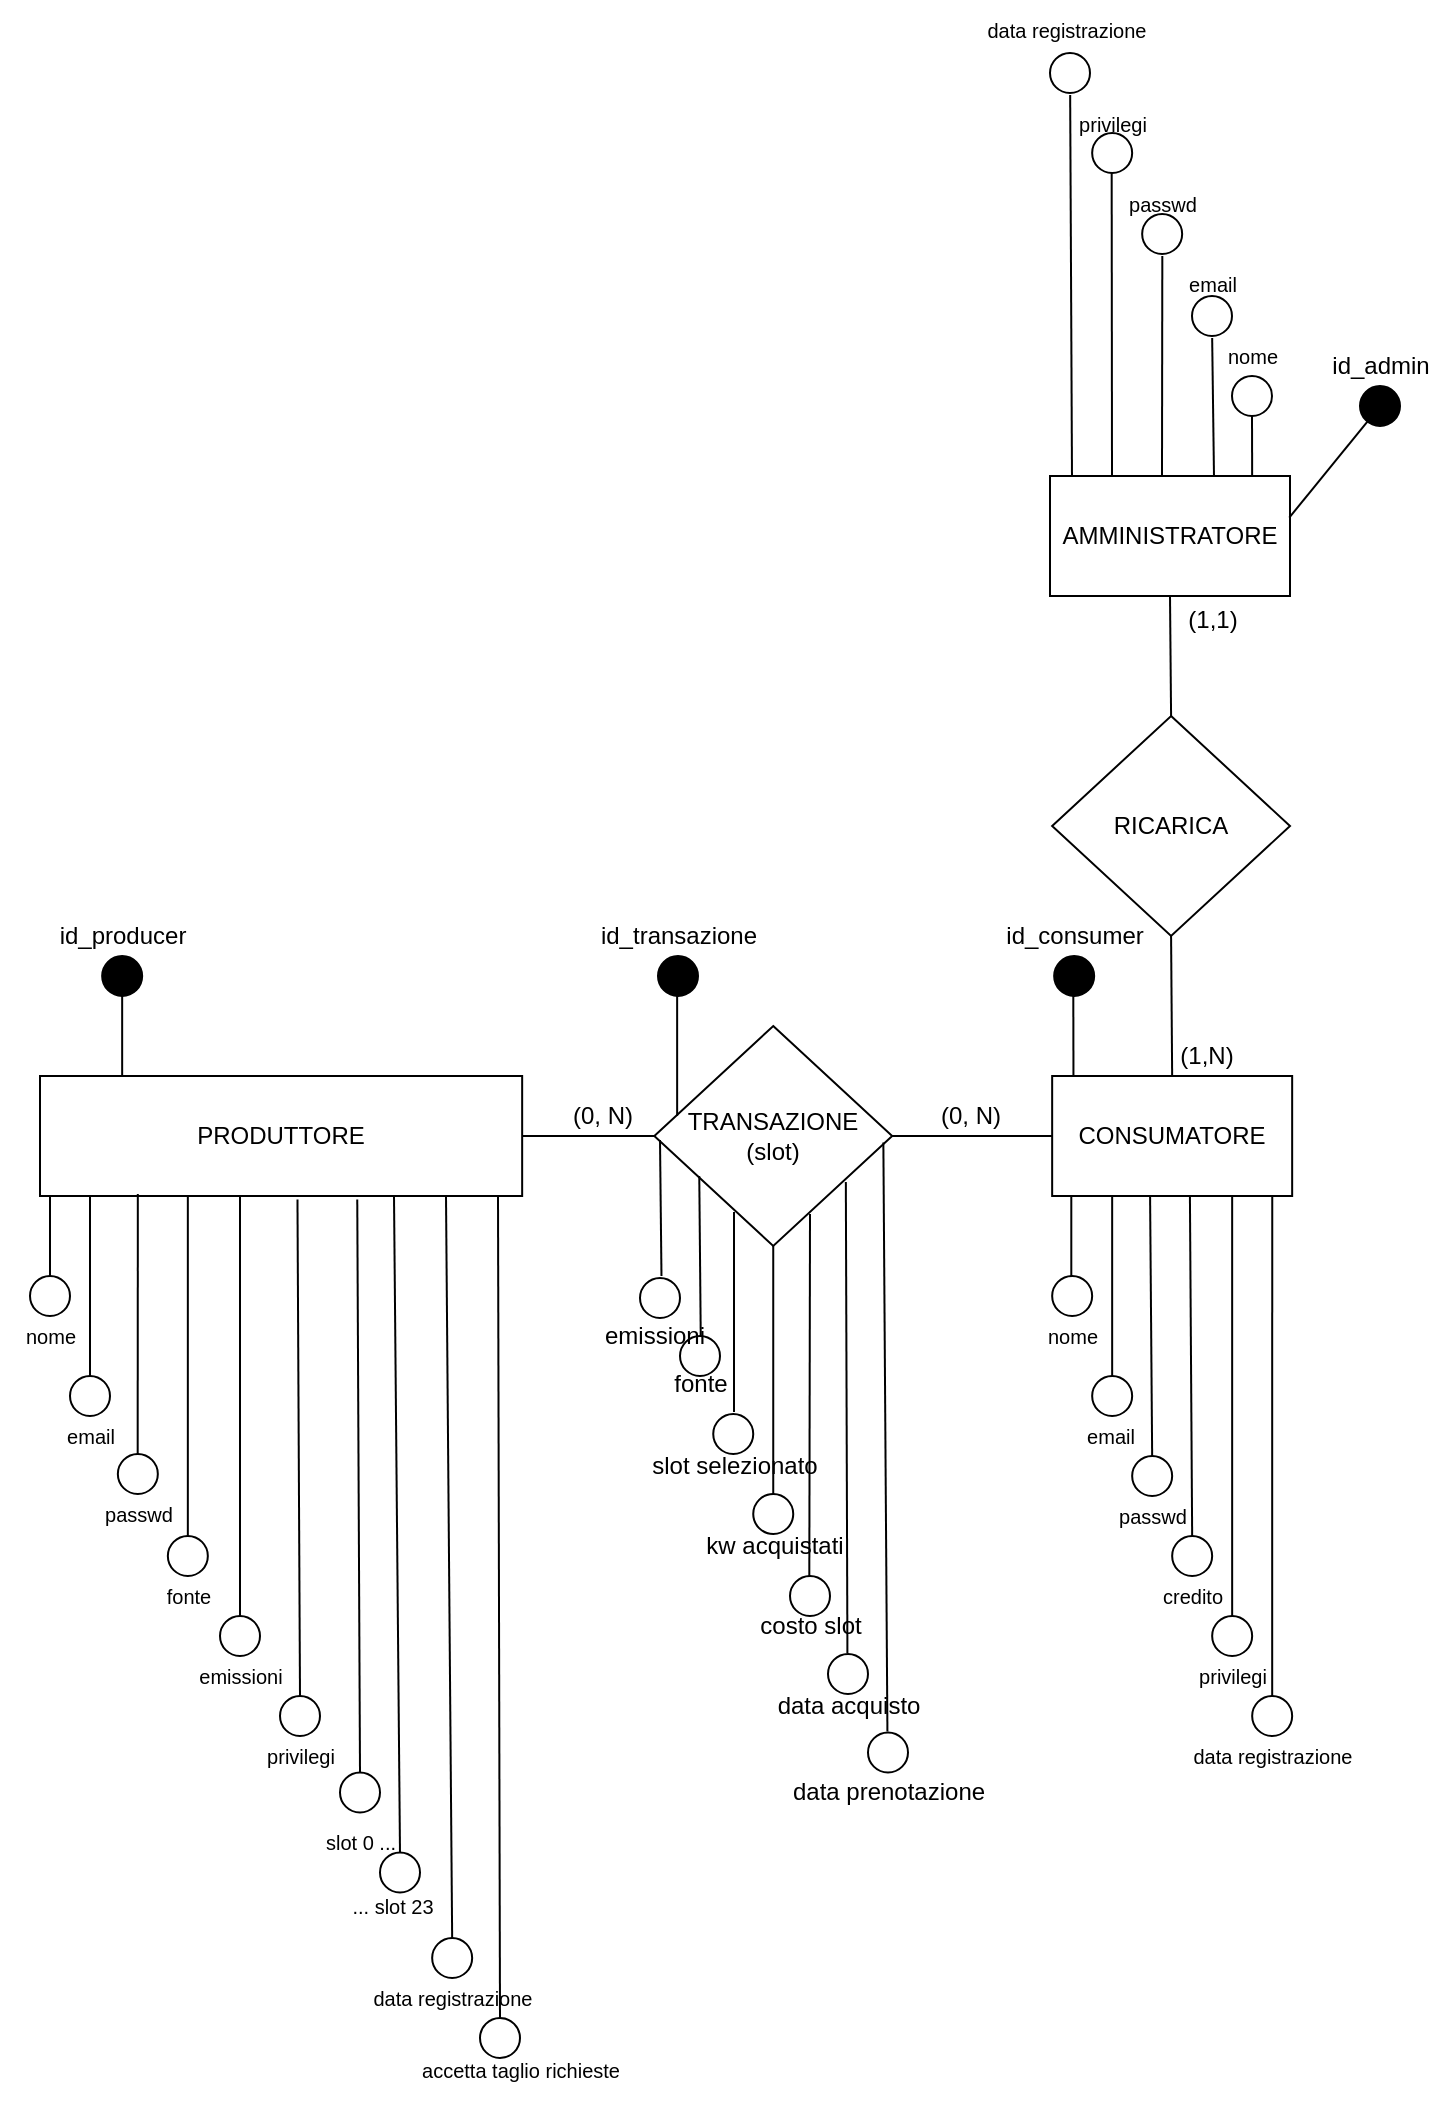 <mxfile version="20.1.4" type="github">
  <diagram id="jyBaoETjNeYA_fE1jp_v" name="Page-1">
    <mxGraphModel dx="1662" dy="804" grid="1" gridSize="10" guides="1" tooltips="1" connect="1" arrows="1" fold="1" page="1" pageScale="1" pageWidth="827" pageHeight="1169" math="0" shadow="0">
      <root>
        <mxCell id="0" />
        <mxCell id="1" parent="0" />
        <mxCell id="OKHsa1LpaF0xVp7NXOUL-1" value="PRODUTTORE" style="rounded=0;whiteSpace=wrap;html=1;" parent="1" vertex="1">
          <mxGeometry x="100" y="568" width="241.08" height="60" as="geometry" />
        </mxCell>
        <mxCell id="OKHsa1LpaF0xVp7NXOUL-2" value="" style="endArrow=none;html=1;rounded=0;exitX=1;exitY=0.5;exitDx=0;exitDy=0;entryX=0;entryY=0.5;entryDx=0;entryDy=0;" parent="1" source="OKHsa1LpaF0xVp7NXOUL-1" target="OKHsa1LpaF0xVp7NXOUL-3" edge="1">
          <mxGeometry width="50" height="50" relative="1" as="geometry">
            <mxPoint x="381.08" y="598" as="sourcePoint" />
            <mxPoint x="421.08" y="598" as="targetPoint" />
          </mxGeometry>
        </mxCell>
        <mxCell id="OKHsa1LpaF0xVp7NXOUL-3" value="&lt;font style=&quot;font-size: 12px;&quot;&gt;TRANSAZIONE&lt;br&gt;(slot)&lt;br&gt;&lt;/font&gt;" style="rhombus;whiteSpace=wrap;html=1;fontSize=10;" parent="1" vertex="1">
          <mxGeometry x="407.16" y="543" width="118.92" height="110" as="geometry" />
        </mxCell>
        <mxCell id="OKHsa1LpaF0xVp7NXOUL-4" value="CONSUMATORE" style="rounded=0;whiteSpace=wrap;html=1;" parent="1" vertex="1">
          <mxGeometry x="606.08" y="568" width="120" height="60" as="geometry" />
        </mxCell>
        <mxCell id="OKHsa1LpaF0xVp7NXOUL-5" value="" style="endArrow=none;html=1;rounded=0;exitX=1;exitY=0.5;exitDx=0;exitDy=0;entryX=0;entryY=0.5;entryDx=0;entryDy=0;" parent="1" target="OKHsa1LpaF0xVp7NXOUL-4" edge="1">
          <mxGeometry width="50" height="50" relative="1" as="geometry">
            <mxPoint x="526.08" y="598" as="sourcePoint" />
            <mxPoint x="620.08" y="597.66" as="targetPoint" />
          </mxGeometry>
        </mxCell>
        <mxCell id="OKHsa1LpaF0xVp7NXOUL-19" value="" style="ellipse;whiteSpace=wrap;html=1;fillColor=#000000;" parent="1" vertex="1">
          <mxGeometry x="131.08" y="508" width="20" height="20" as="geometry" />
        </mxCell>
        <mxCell id="OKHsa1LpaF0xVp7NXOUL-21" value="" style="ellipse;whiteSpace=wrap;html=1;fillColor=#000000;" parent="1" vertex="1">
          <mxGeometry x="607.08" y="508" width="20" height="20" as="geometry" />
        </mxCell>
        <mxCell id="OKHsa1LpaF0xVp7NXOUL-26" value="id_producer" style="text;html=1;align=center;verticalAlign=middle;resizable=0;points=[];autosize=1;strokeColor=none;fillColor=none;" parent="1" vertex="1">
          <mxGeometry x="96.08" y="483" width="90" height="30" as="geometry" />
        </mxCell>
        <mxCell id="OKHsa1LpaF0xVp7NXOUL-27" value="id_consumer" style="text;html=1;align=center;verticalAlign=middle;resizable=0;points=[];autosize=1;strokeColor=none;fillColor=none;" parent="1" vertex="1">
          <mxGeometry x="572.08" y="483" width="90" height="30" as="geometry" />
        </mxCell>
        <mxCell id="OKHsa1LpaF0xVp7NXOUL-30" value="(0, N)" style="text;html=1;align=center;verticalAlign=middle;resizable=0;points=[];autosize=1;strokeColor=none;fillColor=none;" parent="1" vertex="1">
          <mxGeometry x="356.08" y="578" width="50" height="20" as="geometry" />
        </mxCell>
        <mxCell id="OKHsa1LpaF0xVp7NXOUL-31" value="(0, N)" style="text;html=1;align=center;verticalAlign=middle;resizable=0;points=[];autosize=1;strokeColor=none;fillColor=none;" parent="1" vertex="1">
          <mxGeometry x="540.08" y="578" width="50" height="20" as="geometry" />
        </mxCell>
        <mxCell id="OKHsa1LpaF0xVp7NXOUL-33" value="" style="endArrow=none;html=1;rounded=0;entryX=0.25;entryY=1;entryDx=0;entryDy=0;" parent="1" edge="1">
          <mxGeometry width="50" height="50" relative="1" as="geometry">
            <mxPoint x="105.0" y="668" as="sourcePoint" />
            <mxPoint x="105.0" y="628.0" as="targetPoint" />
          </mxGeometry>
        </mxCell>
        <mxCell id="OKHsa1LpaF0xVp7NXOUL-35" value="" style="ellipse;whiteSpace=wrap;html=1;fillColor=#FFFFFF;" parent="1" vertex="1">
          <mxGeometry x="95.0" y="668" width="20" height="20" as="geometry" />
        </mxCell>
        <mxCell id="OKHsa1LpaF0xVp7NXOUL-50" value="" style="endArrow=none;html=1;rounded=0;entryX=0.25;entryY=1;entryDx=0;entryDy=0;" parent="1" edge="1">
          <mxGeometry width="50" height="50" relative="1" as="geometry">
            <mxPoint x="125.0" y="718" as="sourcePoint" />
            <mxPoint x="125.0" y="628" as="targetPoint" />
          </mxGeometry>
        </mxCell>
        <mxCell id="OKHsa1LpaF0xVp7NXOUL-51" value="" style="ellipse;whiteSpace=wrap;html=1;fillColor=#FFFFFF;" parent="1" vertex="1">
          <mxGeometry x="115.0" y="718" width="20" height="20" as="geometry" />
        </mxCell>
        <mxCell id="OKHsa1LpaF0xVp7NXOUL-53" value="" style="endArrow=none;html=1;rounded=0;entryX=0.25;entryY=1;entryDx=0;entryDy=0;" parent="1" edge="1">
          <mxGeometry width="50" height="50" relative="1" as="geometry">
            <mxPoint x="148.84" y="757" as="sourcePoint" />
            <mxPoint x="148.92" y="627" as="targetPoint" />
          </mxGeometry>
        </mxCell>
        <mxCell id="OKHsa1LpaF0xVp7NXOUL-54" value="" style="ellipse;whiteSpace=wrap;html=1;fillColor=#FFFFFF;" parent="1" vertex="1">
          <mxGeometry x="138.92" y="757" width="20" height="20" as="geometry" />
        </mxCell>
        <mxCell id="OKHsa1LpaF0xVp7NXOUL-56" value="" style="endArrow=none;html=1;rounded=0;exitX=0.5;exitY=0;exitDx=0;exitDy=0;" parent="1" source="OKHsa1LpaF0xVp7NXOUL-57" edge="1">
          <mxGeometry width="50" height="50" relative="1" as="geometry">
            <mxPoint x="173.92" y="768" as="sourcePoint" />
            <mxPoint x="173.92" y="628" as="targetPoint" />
          </mxGeometry>
        </mxCell>
        <mxCell id="OKHsa1LpaF0xVp7NXOUL-57" value="" style="ellipse;whiteSpace=wrap;html=1;fillColor=#FFFFFF;" parent="1" vertex="1">
          <mxGeometry x="163.92" y="798" width="20" height="20" as="geometry" />
        </mxCell>
        <mxCell id="OKHsa1LpaF0xVp7NXOUL-61" value="" style="ellipse;whiteSpace=wrap;html=1;fillColor=#FFFFFF;" parent="1" vertex="1">
          <mxGeometry x="606.08" y="668" width="20" height="20" as="geometry" />
        </mxCell>
        <mxCell id="OKHsa1LpaF0xVp7NXOUL-66" value="" style="endArrow=none;html=1;rounded=0;entryX=0.5;entryY=1;entryDx=0;entryDy=0;" parent="1" edge="1">
          <mxGeometry width="50" height="50" relative="1" as="geometry">
            <mxPoint x="636.08" y="718" as="sourcePoint" />
            <mxPoint x="636.08" y="628" as="targetPoint" />
          </mxGeometry>
        </mxCell>
        <mxCell id="OKHsa1LpaF0xVp7NXOUL-67" value="" style="ellipse;whiteSpace=wrap;html=1;fillColor=#FFFFFF;" parent="1" vertex="1">
          <mxGeometry x="626.08" y="718" width="20" height="20" as="geometry" />
        </mxCell>
        <mxCell id="OKHsa1LpaF0xVp7NXOUL-85" value="" style="endArrow=none;html=1;rounded=0;" parent="1" edge="1">
          <mxGeometry width="50" height="50" relative="1" as="geometry">
            <mxPoint x="141.08" y="568" as="sourcePoint" />
            <mxPoint x="141.08" y="528" as="targetPoint" />
          </mxGeometry>
        </mxCell>
        <mxCell id="OKHsa1LpaF0xVp7NXOUL-88" value="" style="endArrow=none;html=1;rounded=0;exitX=0.504;exitY=0.067;exitDx=0;exitDy=0;exitPerimeter=0;" parent="1" edge="1">
          <mxGeometry width="50" height="50" relative="1" as="geometry">
            <mxPoint x="616.73" y="568" as="sourcePoint" />
            <mxPoint x="616.65" y="526.66" as="targetPoint" />
          </mxGeometry>
        </mxCell>
        <mxCell id="OKHsa1LpaF0xVp7NXOUL-90" value="" style="endArrow=none;html=1;rounded=0;entryX=0.25;entryY=1;entryDx=0;entryDy=0;" parent="1" edge="1">
          <mxGeometry width="50" height="50" relative="1" as="geometry">
            <mxPoint x="615.65" y="668" as="sourcePoint" />
            <mxPoint x="615.65" y="628.0" as="targetPoint" />
          </mxGeometry>
        </mxCell>
        <mxCell id="EQVx6-rRNX1-RmnsuRt2-83" value="" style="endArrow=none;html=1;rounded=0;entryX=0.408;entryY=1;entryDx=0;entryDy=0;entryPerimeter=0;" parent="1" target="OKHsa1LpaF0xVp7NXOUL-4" edge="1">
          <mxGeometry width="50" height="50" relative="1" as="geometry">
            <mxPoint x="656.08" y="758" as="sourcePoint" />
            <mxPoint x="656.08" y="668" as="targetPoint" />
          </mxGeometry>
        </mxCell>
        <mxCell id="EQVx6-rRNX1-RmnsuRt2-84" value="" style="ellipse;whiteSpace=wrap;html=1;fillColor=#FFFFFF;" parent="1" vertex="1">
          <mxGeometry x="646.08" y="758" width="20" height="20" as="geometry" />
        </mxCell>
        <mxCell id="EQVx6-rRNX1-RmnsuRt2-85" value="" style="endArrow=none;html=1;rounded=0;entryX=0.574;entryY=1;entryDx=0;entryDy=0;entryPerimeter=0;" parent="1" target="OKHsa1LpaF0xVp7NXOUL-4" edge="1">
          <mxGeometry width="50" height="50" relative="1" as="geometry">
            <mxPoint x="676.08" y="798" as="sourcePoint" />
            <mxPoint x="676.08" y="708" as="targetPoint" />
          </mxGeometry>
        </mxCell>
        <mxCell id="EQVx6-rRNX1-RmnsuRt2-86" value="" style="ellipse;whiteSpace=wrap;html=1;fillColor=#FFFFFF;" parent="1" vertex="1">
          <mxGeometry x="666.08" y="798" width="20" height="20" as="geometry" />
        </mxCell>
        <mxCell id="EQVx6-rRNX1-RmnsuRt2-87" value="" style="endArrow=none;html=1;rounded=0;entryX=0.75;entryY=1;entryDx=0;entryDy=0;" parent="1" target="OKHsa1LpaF0xVp7NXOUL-4" edge="1">
          <mxGeometry width="50" height="50" relative="1" as="geometry">
            <mxPoint x="696.08" y="838" as="sourcePoint" />
            <mxPoint x="696.08" y="748" as="targetPoint" />
          </mxGeometry>
        </mxCell>
        <mxCell id="EQVx6-rRNX1-RmnsuRt2-88" value="" style="ellipse;whiteSpace=wrap;html=1;fillColor=#FFFFFF;" parent="1" vertex="1">
          <mxGeometry x="686.08" y="838" width="20" height="20" as="geometry" />
        </mxCell>
        <mxCell id="EQVx6-rRNX1-RmnsuRt2-91" value="" style="endArrow=none;html=1;rounded=0;entryX=0.917;entryY=1;entryDx=0;entryDy=0;entryPerimeter=0;exitX=0;exitY=0.5;exitDx=0;exitDy=0;" parent="1" source="EQVx6-rRNX1-RmnsuRt2-92" target="OKHsa1LpaF0xVp7NXOUL-4" edge="1">
          <mxGeometry width="50" height="50" relative="1" as="geometry">
            <mxPoint x="716.08" y="858" as="sourcePoint" />
            <mxPoint x="716.08" y="768" as="targetPoint" />
          </mxGeometry>
        </mxCell>
        <mxCell id="EQVx6-rRNX1-RmnsuRt2-92" value="" style="ellipse;whiteSpace=wrap;html=1;fillColor=#FFFFFF;direction=south;" parent="1" vertex="1">
          <mxGeometry x="706.08" y="878" width="20" height="20" as="geometry" />
        </mxCell>
        <mxCell id="EQVx6-rRNX1-RmnsuRt2-93" value="nome" style="text;html=1;align=center;verticalAlign=middle;resizable=0;points=[];autosize=1;strokeColor=none;fillColor=none;fontSize=10;" parent="1" vertex="1">
          <mxGeometry x="591.08" y="683" width="50" height="30" as="geometry" />
        </mxCell>
        <mxCell id="EQVx6-rRNX1-RmnsuRt2-94" value="email" style="text;html=1;align=center;verticalAlign=middle;resizable=0;points=[];autosize=1;strokeColor=none;fillColor=none;fontSize=10;" parent="1" vertex="1">
          <mxGeometry x="610" y="733" width="50" height="30" as="geometry" />
        </mxCell>
        <mxCell id="EQVx6-rRNX1-RmnsuRt2-95" value="passwd" style="text;html=1;align=center;verticalAlign=middle;resizable=0;points=[];autosize=1;strokeColor=none;fillColor=none;fontSize=10;" parent="1" vertex="1">
          <mxGeometry x="626.08" y="773" width="60" height="30" as="geometry" />
        </mxCell>
        <mxCell id="EQVx6-rRNX1-RmnsuRt2-96" value="credito" style="text;html=1;align=center;verticalAlign=middle;resizable=0;points=[];autosize=1;strokeColor=none;fillColor=none;fontSize=10;" parent="1" vertex="1">
          <mxGeometry x="651.08" y="813" width="50" height="30" as="geometry" />
        </mxCell>
        <mxCell id="EQVx6-rRNX1-RmnsuRt2-97" value="privilegi" style="text;html=1;align=center;verticalAlign=middle;resizable=0;points=[];autosize=1;strokeColor=none;fillColor=none;fontSize=10;" parent="1" vertex="1">
          <mxGeometry x="666.08" y="853" width="60" height="30" as="geometry" />
        </mxCell>
        <mxCell id="EQVx6-rRNX1-RmnsuRt2-98" value="data registrazione" style="text;html=1;align=center;verticalAlign=middle;resizable=0;points=[];autosize=1;strokeColor=none;fillColor=none;fontSize=10;" parent="1" vertex="1">
          <mxGeometry x="666.08" y="893" width="100" height="30" as="geometry" />
        </mxCell>
        <mxCell id="EQVx6-rRNX1-RmnsuRt2-101" value="" style="endArrow=none;html=1;rounded=0;exitX=0.5;exitY=0;exitDx=0;exitDy=0;entryX=0.5;entryY=1;entryDx=0;entryDy=0;" parent="1" source="EQVx6-rRNX1-RmnsuRt2-102" edge="1">
          <mxGeometry width="50" height="50" relative="1" as="geometry">
            <mxPoint x="200" y="808" as="sourcePoint" />
            <mxPoint x="200.0" y="628" as="targetPoint" />
          </mxGeometry>
        </mxCell>
        <mxCell id="EQVx6-rRNX1-RmnsuRt2-102" value="" style="ellipse;whiteSpace=wrap;html=1;fillColor=#FFFFFF;" parent="1" vertex="1">
          <mxGeometry x="190" y="838" width="20" height="20" as="geometry" />
        </mxCell>
        <mxCell id="EQVx6-rRNX1-RmnsuRt2-107" value="" style="endArrow=none;html=1;rounded=0;exitX=0.5;exitY=0;exitDx=0;exitDy=0;entryX=0.534;entryY=1.029;entryDx=0;entryDy=0;entryPerimeter=0;" parent="1" source="EQVx6-rRNX1-RmnsuRt2-108" target="OKHsa1LpaF0xVp7NXOUL-1" edge="1">
          <mxGeometry width="50" height="50" relative="1" as="geometry">
            <mxPoint x="230" y="848" as="sourcePoint" />
            <mxPoint x="230" y="638" as="targetPoint" />
          </mxGeometry>
        </mxCell>
        <mxCell id="EQVx6-rRNX1-RmnsuRt2-108" value="" style="ellipse;whiteSpace=wrap;html=1;fillColor=#FFFFFF;" parent="1" vertex="1">
          <mxGeometry x="220" y="878" width="20" height="20" as="geometry" />
        </mxCell>
        <mxCell id="EQVx6-rRNX1-RmnsuRt2-109" value="" style="endArrow=none;html=1;rounded=0;exitX=0.5;exitY=0;exitDx=0;exitDy=0;" parent="1" source="EQVx6-rRNX1-RmnsuRt2-110" edge="1">
          <mxGeometry width="50" height="50" relative="1" as="geometry">
            <mxPoint x="306.08" y="969" as="sourcePoint" />
            <mxPoint x="303" y="628" as="targetPoint" />
          </mxGeometry>
        </mxCell>
        <mxCell id="EQVx6-rRNX1-RmnsuRt2-110" value="" style="ellipse;whiteSpace=wrap;html=1;fillColor=#FFFFFF;" parent="1" vertex="1">
          <mxGeometry x="296.08" y="999" width="20" height="20" as="geometry" />
        </mxCell>
        <mxCell id="EQVx6-rRNX1-RmnsuRt2-111" value="" style="endArrow=none;html=1;rounded=0;exitX=0.5;exitY=0;exitDx=0;exitDy=0;" parent="1" source="EQVx6-rRNX1-RmnsuRt2-112" edge="1">
          <mxGeometry width="50" height="50" relative="1" as="geometry">
            <mxPoint x="330" y="1009" as="sourcePoint" />
            <mxPoint x="329" y="628" as="targetPoint" />
          </mxGeometry>
        </mxCell>
        <mxCell id="EQVx6-rRNX1-RmnsuRt2-112" value="" style="ellipse;whiteSpace=wrap;html=1;fillColor=#FFFFFF;" parent="1" vertex="1">
          <mxGeometry x="320" y="1039" width="20" height="20" as="geometry" />
        </mxCell>
        <mxCell id="EQVx6-rRNX1-RmnsuRt2-114" value="nome" style="text;html=1;align=center;verticalAlign=middle;resizable=0;points=[];autosize=1;strokeColor=none;fillColor=none;fontSize=10;" parent="1" vertex="1">
          <mxGeometry x="80" y="683" width="50" height="30" as="geometry" />
        </mxCell>
        <mxCell id="EQVx6-rRNX1-RmnsuRt2-115" value="email" style="text;html=1;align=center;verticalAlign=middle;resizable=0;points=[];autosize=1;strokeColor=none;fillColor=none;fontSize=10;" parent="1" vertex="1">
          <mxGeometry x="100.0" y="733" width="50" height="30" as="geometry" />
        </mxCell>
        <mxCell id="EQVx6-rRNX1-RmnsuRt2-116" value="passwd" style="text;html=1;align=center;verticalAlign=middle;resizable=0;points=[];autosize=1;strokeColor=none;fillColor=none;fontSize=10;" parent="1" vertex="1">
          <mxGeometry x="118.92" y="772" width="60" height="30" as="geometry" />
        </mxCell>
        <mxCell id="EQVx6-rRNX1-RmnsuRt2-117" value="fonte" style="text;html=1;align=center;verticalAlign=middle;resizable=0;points=[];autosize=1;strokeColor=none;fillColor=none;fontSize=10;" parent="1" vertex="1">
          <mxGeometry x="148.92" y="813" width="50" height="30" as="geometry" />
        </mxCell>
        <mxCell id="EQVx6-rRNX1-RmnsuRt2-118" value="emissioni" style="text;html=1;align=center;verticalAlign=middle;resizable=0;points=[];autosize=1;strokeColor=none;fillColor=none;fontSize=10;" parent="1" vertex="1">
          <mxGeometry x="165" y="853" width="70" height="30" as="geometry" />
        </mxCell>
        <mxCell id="EQVx6-rRNX1-RmnsuRt2-119" value="privilegi" style="text;html=1;align=center;verticalAlign=middle;resizable=0;points=[];autosize=1;strokeColor=none;fillColor=none;fontSize=10;" parent="1" vertex="1">
          <mxGeometry x="200" y="893" width="60" height="30" as="geometry" />
        </mxCell>
        <mxCell id="EQVx6-rRNX1-RmnsuRt2-120" value="data registrazione" style="text;html=1;align=center;verticalAlign=middle;resizable=0;points=[];autosize=1;strokeColor=none;fillColor=none;fontSize=10;" parent="1" vertex="1">
          <mxGeometry x="256.08" y="1014" width="100" height="30" as="geometry" />
        </mxCell>
        <mxCell id="EQVx6-rRNX1-RmnsuRt2-121" value="accetta taglio richieste" style="text;html=1;align=center;verticalAlign=middle;resizable=0;points=[];autosize=1;strokeColor=none;fillColor=none;fontSize=10;" parent="1" vertex="1">
          <mxGeometry x="280" y="1050" width="120" height="30" as="geometry" />
        </mxCell>
        <mxCell id="EQVx6-rRNX1-RmnsuRt2-124" value="" style="endArrow=none;html=1;rounded=0;exitX=0.5;exitY=0;exitDx=0;exitDy=0;entryX=0.658;entryY=1.029;entryDx=0;entryDy=0;entryPerimeter=0;" parent="1" source="EQVx6-rRNX1-RmnsuRt2-125" target="OKHsa1LpaF0xVp7NXOUL-1" edge="1">
          <mxGeometry width="50" height="50" relative="1" as="geometry">
            <mxPoint x="260" y="886.26" as="sourcePoint" />
            <mxPoint x="258.737" y="668.0" as="targetPoint" />
          </mxGeometry>
        </mxCell>
        <mxCell id="EQVx6-rRNX1-RmnsuRt2-125" value="" style="ellipse;whiteSpace=wrap;html=1;fillColor=#FFFFFF;" parent="1" vertex="1">
          <mxGeometry x="250" y="916.26" width="20" height="20" as="geometry" />
        </mxCell>
        <mxCell id="EQVx6-rRNX1-RmnsuRt2-126" value="" style="endArrow=none;html=1;rounded=0;exitX=0.5;exitY=0;exitDx=0;exitDy=0;" parent="1" source="EQVx6-rRNX1-RmnsuRt2-127" edge="1">
          <mxGeometry width="50" height="50" relative="1" as="geometry">
            <mxPoint x="280" y="926.26" as="sourcePoint" />
            <mxPoint x="277" y="628" as="targetPoint" />
          </mxGeometry>
        </mxCell>
        <mxCell id="EQVx6-rRNX1-RmnsuRt2-127" value="" style="ellipse;whiteSpace=wrap;html=1;fillColor=#FFFFFF;" parent="1" vertex="1">
          <mxGeometry x="270" y="956.26" width="20" height="20" as="geometry" />
        </mxCell>
        <mxCell id="EQVx6-rRNX1-RmnsuRt2-130" value="slot 0 ..." style="text;html=1;align=center;verticalAlign=middle;resizable=0;points=[];autosize=1;strokeColor=none;fillColor=none;fontSize=10;" parent="1" vertex="1">
          <mxGeometry x="230" y="936.26" width="60" height="30" as="geometry" />
        </mxCell>
        <mxCell id="EQVx6-rRNX1-RmnsuRt2-131" value="... slot 23" style="text;html=1;align=center;verticalAlign=middle;resizable=0;points=[];autosize=1;strokeColor=none;fillColor=none;fontSize=10;" parent="1" vertex="1">
          <mxGeometry x="246" y="968" width="60" height="30" as="geometry" />
        </mxCell>
        <mxCell id="EQVx6-rRNX1-RmnsuRt2-151" value="" style="ellipse;whiteSpace=wrap;html=1;fillColor=#FFFFFF;" parent="1" vertex="1">
          <mxGeometry x="400" y="669" width="20" height="20" as="geometry" />
        </mxCell>
        <mxCell id="EQVx6-rRNX1-RmnsuRt2-154" value="" style="ellipse;whiteSpace=wrap;html=1;fillColor=#FFFFFF;" parent="1" vertex="1">
          <mxGeometry x="420" y="698" width="20" height="20" as="geometry" />
        </mxCell>
        <mxCell id="EQVx6-rRNX1-RmnsuRt2-155" value="" style="ellipse;whiteSpace=wrap;html=1;fillColor=#FFFFFF;" parent="1" vertex="1">
          <mxGeometry x="436.62" y="737" width="20" height="20" as="geometry" />
        </mxCell>
        <mxCell id="EQVx6-rRNX1-RmnsuRt2-156" value="" style="ellipse;whiteSpace=wrap;html=1;fillColor=#FFFFFF;" parent="1" vertex="1">
          <mxGeometry x="456.62" y="777" width="20" height="20" as="geometry" />
        </mxCell>
        <mxCell id="EQVx6-rRNX1-RmnsuRt2-157" value="" style="ellipse;whiteSpace=wrap;html=1;fillColor=#FFFFFF;" parent="1" vertex="1">
          <mxGeometry x="475" y="818" width="20" height="20" as="geometry" />
        </mxCell>
        <mxCell id="EQVx6-rRNX1-RmnsuRt2-158" value="" style="ellipse;whiteSpace=wrap;html=1;fillColor=#FFFFFF;" parent="1" vertex="1">
          <mxGeometry x="494" y="857" width="20" height="20" as="geometry" />
        </mxCell>
        <mxCell id="EQVx6-rRNX1-RmnsuRt2-162" value="" style="endArrow=none;html=1;rounded=0;" parent="1" edge="1">
          <mxGeometry width="50" height="50" relative="1" as="geometry">
            <mxPoint x="410.74" y="668" as="sourcePoint" />
            <mxPoint x="410" y="600" as="targetPoint" />
          </mxGeometry>
        </mxCell>
        <mxCell id="EQVx6-rRNX1-RmnsuRt2-164" value="" style="endArrow=none;html=1;rounded=0;entryX=0.189;entryY=0.682;entryDx=0;entryDy=0;entryPerimeter=0;" parent="1" target="OKHsa1LpaF0xVp7NXOUL-3" edge="1">
          <mxGeometry width="50" height="50" relative="1" as="geometry">
            <mxPoint x="430.37" y="698" as="sourcePoint" />
            <mxPoint x="429.63" y="630.0" as="targetPoint" />
          </mxGeometry>
        </mxCell>
        <mxCell id="EQVx6-rRNX1-RmnsuRt2-165" value="" style="endArrow=none;html=1;rounded=0;" parent="1" edge="1">
          <mxGeometry width="50" height="50" relative="1" as="geometry">
            <mxPoint x="446.99" y="736" as="sourcePoint" />
            <mxPoint x="447" y="636" as="targetPoint" />
          </mxGeometry>
        </mxCell>
        <mxCell id="EQVx6-rRNX1-RmnsuRt2-166" value="" style="endArrow=none;html=1;rounded=0;entryX=0.5;entryY=1;entryDx=0;entryDy=0;exitX=0.5;exitY=0;exitDx=0;exitDy=0;" parent="1" source="EQVx6-rRNX1-RmnsuRt2-156" target="OKHsa1LpaF0xVp7NXOUL-3" edge="1">
          <mxGeometry width="50" height="50" relative="1" as="geometry">
            <mxPoint x="470.0" y="748" as="sourcePoint" />
            <mxPoint x="470.0" y="708.0" as="targetPoint" />
          </mxGeometry>
        </mxCell>
        <mxCell id="EQVx6-rRNX1-RmnsuRt2-167" value="" style="endArrow=none;html=1;rounded=0;exitX=0.5;exitY=0;exitDx=0;exitDy=0;" parent="1" edge="1">
          <mxGeometry width="50" height="50" relative="1" as="geometry">
            <mxPoint x="484.66" y="818" as="sourcePoint" />
            <mxPoint x="485" y="637" as="targetPoint" />
          </mxGeometry>
        </mxCell>
        <mxCell id="EQVx6-rRNX1-RmnsuRt2-168" value="" style="endArrow=none;html=1;rounded=0;exitX=0.5;exitY=0;exitDx=0;exitDy=0;" parent="1" edge="1">
          <mxGeometry width="50" height="50" relative="1" as="geometry">
            <mxPoint x="503.71" y="856.5" as="sourcePoint" />
            <mxPoint x="502.92" y="621" as="targetPoint" />
          </mxGeometry>
        </mxCell>
        <mxCell id="EQVx6-rRNX1-RmnsuRt2-169" value="" style="ellipse;whiteSpace=wrap;html=1;fillColor=#FFFFFF;" parent="1" vertex="1">
          <mxGeometry x="514" y="896.26" width="20" height="20" as="geometry" />
        </mxCell>
        <mxCell id="EQVx6-rRNX1-RmnsuRt2-170" value="" style="endArrow=none;html=1;rounded=0;exitX=0.5;exitY=0;exitDx=0;exitDy=0;entryX=0.963;entryY=0.53;entryDx=0;entryDy=0;entryPerimeter=0;" parent="1" target="OKHsa1LpaF0xVp7NXOUL-3" edge="1">
          <mxGeometry width="50" height="50" relative="1" as="geometry">
            <mxPoint x="523.71" y="895.76" as="sourcePoint" />
            <mxPoint x="522.92" y="660.26" as="targetPoint" />
          </mxGeometry>
        </mxCell>
        <mxCell id="EQVx6-rRNX1-RmnsuRt2-171" value="emissioni" style="text;html=1;align=center;verticalAlign=middle;resizable=0;points=[];autosize=1;strokeColor=none;fillColor=none;fontSize=12;" parent="1" vertex="1">
          <mxGeometry x="372" y="683" width="70" height="30" as="geometry" />
        </mxCell>
        <mxCell id="EQVx6-rRNX1-RmnsuRt2-172" value="fonte" style="text;html=1;align=center;verticalAlign=middle;resizable=0;points=[];autosize=1;strokeColor=none;fillColor=none;fontSize=12;" parent="1" vertex="1">
          <mxGeometry x="405" y="707" width="50" height="30" as="geometry" />
        </mxCell>
        <mxCell id="EQVx6-rRNX1-RmnsuRt2-174" value="slot selezionato" style="text;html=1;align=center;verticalAlign=middle;resizable=0;points=[];autosize=1;strokeColor=none;fillColor=none;fontSize=12;" parent="1" vertex="1">
          <mxGeometry x="391.62" y="748" width="110" height="30" as="geometry" />
        </mxCell>
        <mxCell id="EQVx6-rRNX1-RmnsuRt2-175" value="kw acquistati" style="text;html=1;align=center;verticalAlign=middle;resizable=0;points=[];autosize=1;strokeColor=none;fillColor=none;fontSize=12;" parent="1" vertex="1">
          <mxGeometry x="421.62" y="788" width="90" height="30" as="geometry" />
        </mxCell>
        <mxCell id="EQVx6-rRNX1-RmnsuRt2-176" value="costo slot" style="text;html=1;align=center;verticalAlign=middle;resizable=0;points=[];autosize=1;strokeColor=none;fillColor=none;fontSize=12;" parent="1" vertex="1">
          <mxGeometry x="450" y="828" width="70" height="30" as="geometry" />
        </mxCell>
        <mxCell id="EQVx6-rRNX1-RmnsuRt2-177" value="data acquisto" style="text;html=1;align=center;verticalAlign=middle;resizable=0;points=[];autosize=1;strokeColor=none;fillColor=none;fontSize=12;" parent="1" vertex="1">
          <mxGeometry x="459" y="868" width="90" height="30" as="geometry" />
        </mxCell>
        <mxCell id="EQVx6-rRNX1-RmnsuRt2-178" value="data prenotazione" style="text;html=1;align=center;verticalAlign=middle;resizable=0;points=[];autosize=1;strokeColor=none;fillColor=none;fontSize=12;" parent="1" vertex="1">
          <mxGeometry x="464" y="911.26" width="120" height="30" as="geometry" />
        </mxCell>
        <mxCell id="EQVx6-rRNX1-RmnsuRt2-179" value="&lt;font style=&quot;font-size: 12px;&quot;&gt;RICARICA&lt;br&gt;&lt;/font&gt;" style="rhombus;whiteSpace=wrap;html=1;fontSize=10;" parent="1" vertex="1">
          <mxGeometry x="606.08" y="388" width="118.92" height="110" as="geometry" />
        </mxCell>
        <mxCell id="EQVx6-rRNX1-RmnsuRt2-180" value="AMMINISTRATORE" style="rounded=0;whiteSpace=wrap;html=1;" parent="1" vertex="1">
          <mxGeometry x="605.0" y="268" width="120" height="60" as="geometry" />
        </mxCell>
        <mxCell id="EQVx6-rRNX1-RmnsuRt2-183" value="" style="endArrow=none;html=1;rounded=0;fontSize=12;curved=1;exitX=0.5;exitY=0;exitDx=0;exitDy=0;entryX=0.5;entryY=1;entryDx=0;entryDy=0;" parent="1" source="OKHsa1LpaF0xVp7NXOUL-4" target="EQVx6-rRNX1-RmnsuRt2-179" edge="1">
          <mxGeometry width="50" height="50" relative="1" as="geometry">
            <mxPoint x="676.08" y="523" as="sourcePoint" />
            <mxPoint x="726.08" y="473" as="targetPoint" />
          </mxGeometry>
        </mxCell>
        <mxCell id="EQVx6-rRNX1-RmnsuRt2-184" value="" style="endArrow=none;html=1;rounded=0;fontSize=12;curved=1;exitX=0.5;exitY=0;exitDx=0;exitDy=0;entryX=0.5;entryY=1;entryDx=0;entryDy=0;" parent="1" source="EQVx6-rRNX1-RmnsuRt2-179" target="EQVx6-rRNX1-RmnsuRt2-180" edge="1">
          <mxGeometry width="50" height="50" relative="1" as="geometry">
            <mxPoint x="715.58" y="408" as="sourcePoint" />
            <mxPoint x="716.04" y="308" as="targetPoint" />
          </mxGeometry>
        </mxCell>
        <mxCell id="EQVx6-rRNX1-RmnsuRt2-185" value="" style="ellipse;whiteSpace=wrap;html=1;fillColor=#000000;" parent="1" vertex="1">
          <mxGeometry x="760" y="223" width="20" height="20" as="geometry" />
        </mxCell>
        <mxCell id="EQVx6-rRNX1-RmnsuRt2-186" value="id_admin" style="text;html=1;align=center;verticalAlign=middle;resizable=0;points=[];autosize=1;strokeColor=none;fillColor=none;" parent="1" vertex="1">
          <mxGeometry x="735" y="198" width="70" height="30" as="geometry" />
        </mxCell>
        <mxCell id="EQVx6-rRNX1-RmnsuRt2-187" value="" style="endArrow=none;html=1;rounded=0;exitX=0.997;exitY=0.347;exitDx=0;exitDy=0;exitPerimeter=0;" parent="1" source="EQVx6-rRNX1-RmnsuRt2-180" target="EQVx6-rRNX1-RmnsuRt2-185" edge="1">
          <mxGeometry width="50" height="50" relative="1" as="geometry">
            <mxPoint x="740.08" y="289.34" as="sourcePoint" />
            <mxPoint x="740" y="248.0" as="targetPoint" />
          </mxGeometry>
        </mxCell>
        <mxCell id="EQVx6-rRNX1-RmnsuRt2-188" value="" style="ellipse;whiteSpace=wrap;html=1;fillColor=#000000;" parent="1" vertex="1">
          <mxGeometry x="409" y="508" width="20" height="20" as="geometry" />
        </mxCell>
        <mxCell id="EQVx6-rRNX1-RmnsuRt2-189" value="id_transazione" style="text;html=1;align=center;verticalAlign=middle;resizable=0;points=[];autosize=1;strokeColor=none;fillColor=none;" parent="1" vertex="1">
          <mxGeometry x="369" y="483" width="100" height="30" as="geometry" />
        </mxCell>
        <mxCell id="EQVx6-rRNX1-RmnsuRt2-190" value="" style="endArrow=none;html=1;rounded=0;exitX=0.096;exitY=0.409;exitDx=0;exitDy=0;exitPerimeter=0;" parent="1" source="OKHsa1LpaF0xVp7NXOUL-3" edge="1">
          <mxGeometry width="50" height="50" relative="1" as="geometry">
            <mxPoint x="418.65" y="568" as="sourcePoint" />
            <mxPoint x="418.57" y="526.66" as="targetPoint" />
          </mxGeometry>
        </mxCell>
        <mxCell id="EQVx6-rRNX1-RmnsuRt2-191" value="" style="ellipse;whiteSpace=wrap;html=1;fillColor=#FFFFFF;" parent="1" vertex="1">
          <mxGeometry x="696" y="218" width="20" height="20" as="geometry" />
        </mxCell>
        <mxCell id="EQVx6-rRNX1-RmnsuRt2-192" value="" style="endArrow=none;html=1;rounded=0;" parent="1" edge="1">
          <mxGeometry width="50" height="50" relative="1" as="geometry">
            <mxPoint x="706.08" y="268" as="sourcePoint" />
            <mxPoint x="706" y="238" as="targetPoint" />
          </mxGeometry>
        </mxCell>
        <mxCell id="EQVx6-rRNX1-RmnsuRt2-193" value="nome" style="text;html=1;align=center;verticalAlign=middle;resizable=0;points=[];autosize=1;strokeColor=none;fillColor=none;fontSize=10;" parent="1" vertex="1">
          <mxGeometry x="681" y="193" width="50" height="30" as="geometry" />
        </mxCell>
        <mxCell id="EQVx6-rRNX1-RmnsuRt2-194" value="" style="ellipse;whiteSpace=wrap;html=1;fillColor=#FFFFFF;" parent="1" vertex="1">
          <mxGeometry x="676" y="178" width="20" height="20" as="geometry" />
        </mxCell>
        <mxCell id="EQVx6-rRNX1-RmnsuRt2-195" value="" style="endArrow=none;html=1;rounded=0;entryX=0.25;entryY=1;entryDx=0;entryDy=0;" parent="1" edge="1">
          <mxGeometry width="50" height="50" relative="1" as="geometry">
            <mxPoint x="687" y="268" as="sourcePoint" />
            <mxPoint x="686.08" y="199.0" as="targetPoint" />
          </mxGeometry>
        </mxCell>
        <mxCell id="EQVx6-rRNX1-RmnsuRt2-196" value="" style="ellipse;whiteSpace=wrap;html=1;fillColor=#FFFFFF;" parent="1" vertex="1">
          <mxGeometry x="651.08" y="137" width="20" height="20" as="geometry" />
        </mxCell>
        <mxCell id="EQVx6-rRNX1-RmnsuRt2-197" value="" style="endArrow=none;html=1;rounded=0;entryX=0.25;entryY=1;entryDx=0;entryDy=0;" parent="1" edge="1">
          <mxGeometry width="50" height="50" relative="1" as="geometry">
            <mxPoint x="661" y="268" as="sourcePoint" />
            <mxPoint x="661.16" y="158.0" as="targetPoint" />
          </mxGeometry>
        </mxCell>
        <mxCell id="EQVx6-rRNX1-RmnsuRt2-198" value="" style="ellipse;whiteSpace=wrap;html=1;fillColor=#FFFFFF;" parent="1" vertex="1">
          <mxGeometry x="626.08" y="96.5" width="20" height="20" as="geometry" />
        </mxCell>
        <mxCell id="EQVx6-rRNX1-RmnsuRt2-199" value="" style="endArrow=none;html=1;rounded=0;entryX=0.25;entryY=1;entryDx=0;entryDy=0;" parent="1" edge="1">
          <mxGeometry width="50" height="50" relative="1" as="geometry">
            <mxPoint x="636" y="268" as="sourcePoint" />
            <mxPoint x="635.84" y="116.5" as="targetPoint" />
          </mxGeometry>
        </mxCell>
        <mxCell id="EQVx6-rRNX1-RmnsuRt2-200" value="" style="ellipse;whiteSpace=wrap;html=1;fillColor=#FFFFFF;" parent="1" vertex="1">
          <mxGeometry x="605" y="56.5" width="20" height="20" as="geometry" />
        </mxCell>
        <mxCell id="EQVx6-rRNX1-RmnsuRt2-201" value="" style="endArrow=none;html=1;rounded=0;entryX=0.25;entryY=1;entryDx=0;entryDy=0;" parent="1" edge="1">
          <mxGeometry width="50" height="50" relative="1" as="geometry">
            <mxPoint x="616" y="268" as="sourcePoint" />
            <mxPoint x="615.08" y="77.5" as="targetPoint" />
          </mxGeometry>
        </mxCell>
        <mxCell id="EQVx6-rRNX1-RmnsuRt2-202" value="email" style="text;html=1;align=center;verticalAlign=middle;resizable=0;points=[];autosize=1;strokeColor=none;fillColor=none;fontSize=10;" parent="1" vertex="1">
          <mxGeometry x="661" y="157" width="50" height="30" as="geometry" />
        </mxCell>
        <mxCell id="EQVx6-rRNX1-RmnsuRt2-203" value="passwd" style="text;html=1;align=center;verticalAlign=middle;resizable=0;points=[];autosize=1;strokeColor=none;fillColor=none;fontSize=10;" parent="1" vertex="1">
          <mxGeometry x="631.08" y="116.5" width="60" height="30" as="geometry" />
        </mxCell>
        <mxCell id="EQVx6-rRNX1-RmnsuRt2-204" value="privilegi" style="text;html=1;align=center;verticalAlign=middle;resizable=0;points=[];autosize=1;strokeColor=none;fillColor=none;fontSize=10;" parent="1" vertex="1">
          <mxGeometry x="606.08" y="76.5" width="60" height="30" as="geometry" />
        </mxCell>
        <mxCell id="EQVx6-rRNX1-RmnsuRt2-205" value="data registrazione" style="text;html=1;align=center;verticalAlign=middle;resizable=0;points=[];autosize=1;strokeColor=none;fillColor=none;fontSize=10;" parent="1" vertex="1">
          <mxGeometry x="563" y="30" width="100" height="30" as="geometry" />
        </mxCell>
        <mxCell id="EQVx6-rRNX1-RmnsuRt2-206" value="(1,1)" style="text;html=1;align=center;verticalAlign=middle;resizable=0;points=[];autosize=1;strokeColor=none;fillColor=none;fontSize=12;" parent="1" vertex="1">
          <mxGeometry x="661" y="325" width="50" height="30" as="geometry" />
        </mxCell>
        <mxCell id="EQVx6-rRNX1-RmnsuRt2-207" value="(1,N)" style="text;html=1;align=center;verticalAlign=middle;resizable=0;points=[];autosize=1;strokeColor=none;fillColor=none;fontSize=12;" parent="1" vertex="1">
          <mxGeometry x="658" y="543" width="50" height="30" as="geometry" />
        </mxCell>
      </root>
    </mxGraphModel>
  </diagram>
</mxfile>
